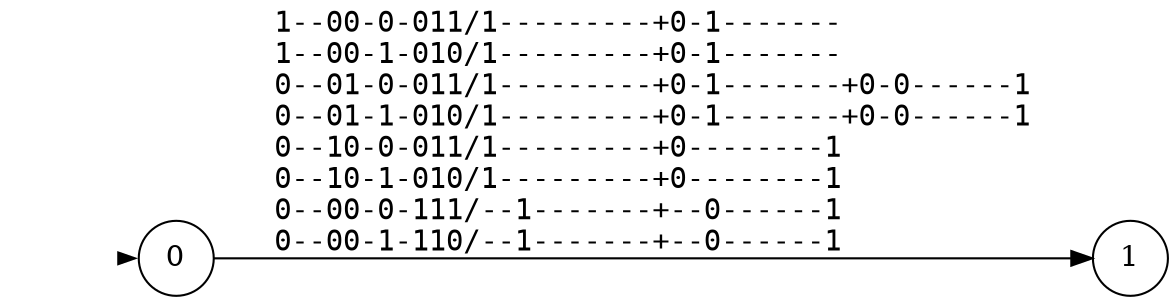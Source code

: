 digraph""{graph[rankdir=LR,ranksep=0.8,nodesep=0.2];node[shape=circle];edge[fontname=mono];init[shape=point,style=invis];0[label="0"];1[label="1"];init->0[penwidth=0,tooltip="initialstate"];0->1[label="1--00-0-011/1---------+0-1-------\l1--00-1-010/1---------+0-1-------\l0--01-0-011/1---------+0-1-------+0-0------1\l0--01-1-010/1---------+0-1-------+0-0------1\l0--10-0-011/1---------+0--------1\l0--10-1-010/1---------+0--------1\l0--00-0-111/--1-------+--0------1\l0--00-1-110/--1-------+--0------1\l",labeltooltip="pharmacy&#8743;&#172;medical_room&#8743;&#172;corridor&#8743;&#172;day&#8743;&#172;entrance&#8743;care_center&#8743;night/a+&#172;a&#8743;g&#10;pharmacy&#8743;&#172;medical_room&#8743;&#172;corridor&#8743;day&#8743;&#172;entrance&#8743;care_center&#8743;&#172;night/a+&#172;a&#8743;g&#10;&#172;pharmacy&#8743;&#172;medical_room&#8743;corridor&#8743;&#172;day&#8743;&#172;entrance&#8743;care_center&#8743;night/a+&#172;a&#8743;g+&#172;a&#8743;&#172;g&#8743;d&#10;&#172;pharmacy&#8743;&#172;medical_room&#8743;corridor&#8743;day&#8743;&#172;entrance&#8743;care_center&#8743;&#172;night/a+&#172;a&#8743;g+&#172;a&#8743;&#172;g&#8743;d&#10;&#172;pharmacy&#8743;medical_room&#8743;&#172;corridor&#8743;&#172;day&#8743;&#172;entrance&#8743;care_center&#8743;night/a+&#172;a&#8743;d&#10;&#172;pharmacy&#8743;medical_room&#8743;&#172;corridor&#8743;day&#8743;&#172;entrance&#8743;care_center&#8743;&#172;night/a+&#172;a&#8743;d&#10;&#172;pharmacy&#8743;&#172;medical_room&#8743;&#172;corridor&#8743;&#172;day&#8743;entrance&#8743;care_center&#8743;night/g+&#172;g&#8743;d&#10;&#172;pharmacy&#8743;&#172;medical_room&#8743;&#172;corridor&#8743;day&#8743;entrance&#8743;care_center&#8743;&#172;night/g+&#172;g&#8743;d&#10;"];}